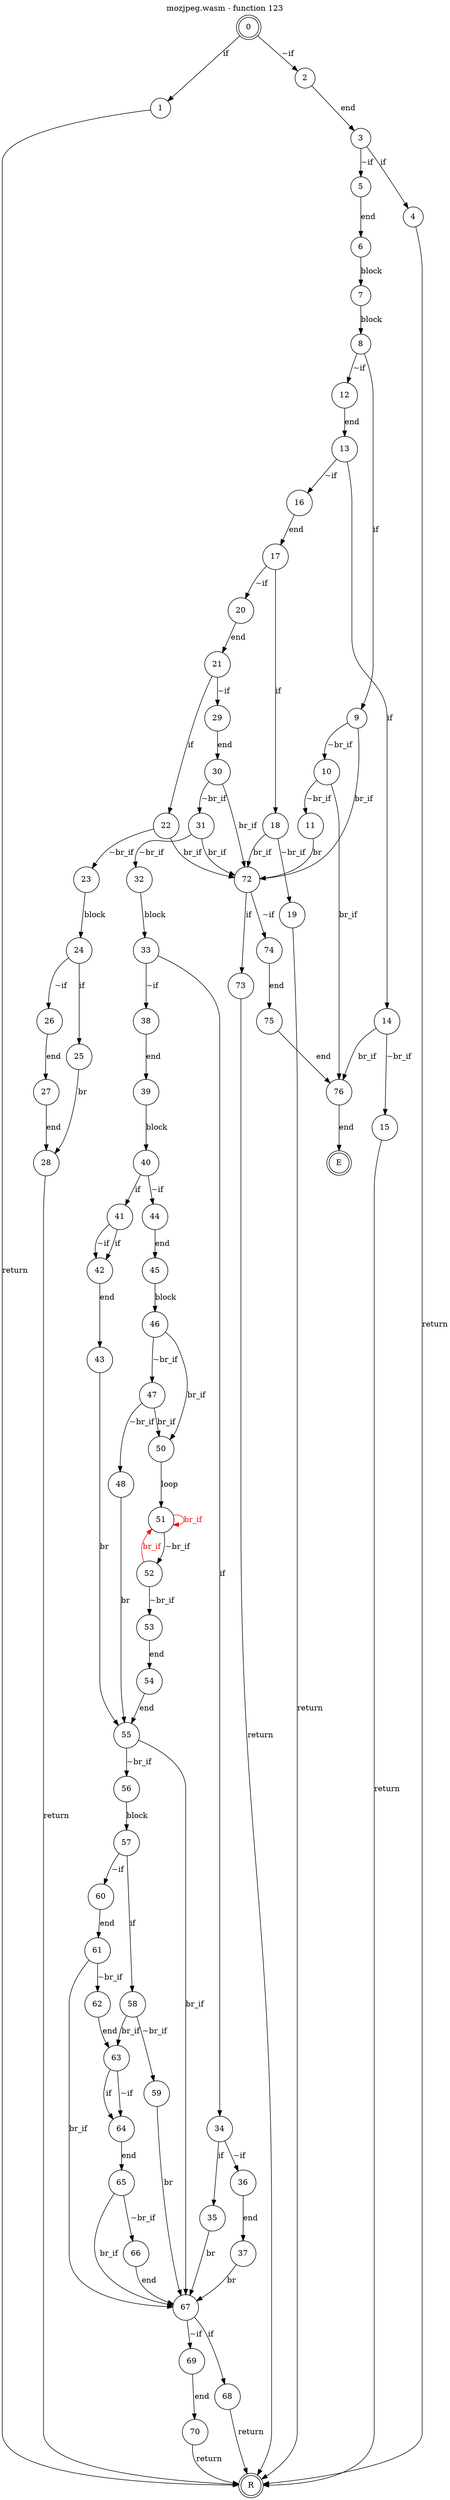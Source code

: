 digraph finite_state_machine {
    label = "mozjpeg.wasm - function 123"
    labelloc =  t
    labelfontsize = 16
    labelfontcolor = black
    labelfontname = "Helvetica"
    node [shape = doublecircle]; 0 E R ;
    node [shape = circle];
    0 -> 1[label="if"];
    0 -> 2[label="~if"];
    1 -> R[label="return"];
    2 -> 3[label="end"];
    3 -> 4[label="if"];
    3 -> 5[label="~if"];
    4 -> R[label="return"];
    5 -> 6[label="end"];
    6 -> 7[label="block"];
    7 -> 8[label="block"];
    8 -> 9[label="if"];
    8 -> 12[label="~if"];
    9 -> 10[label="~br_if"];
    9 -> 72[label="br_if"];
    10 -> 11[label="~br_if"];
    10 -> 76[label="br_if"];
    11 -> 72[label="br"];
    12 -> 13[label="end"];
    13 -> 14[label="if"];
    13 -> 16[label="~if"];
    14 -> 15[label="~br_if"];
    14 -> 76[label="br_if"];
    15 -> R[label="return"];
    16 -> 17[label="end"];
    17 -> 18[label="if"];
    17 -> 20[label="~if"];
    18 -> 19[label="~br_if"];
    18 -> 72[label="br_if"];
    19 -> R[label="return"];
    20 -> 21[label="end"];
    21 -> 22[label="if"];
    21 -> 29[label="~if"];
    22 -> 23[label="~br_if"];
    22 -> 72[label="br_if"];
    23 -> 24[label="block"];
    24 -> 25[label="if"];
    24 -> 26[label="~if"];
    25 -> 28[label="br"];
    26 -> 27[label="end"];
    27 -> 28[label="end"];
    28 -> R[label="return"];
    29 -> 30[label="end"];
    30 -> 31[label="~br_if"];
    30 -> 72[label="br_if"];
    31 -> 32[label="~br_if"];
    31 -> 72[label="br_if"];
    32 -> 33[label="block"];
    33 -> 34[label="if"];
    33 -> 38[label="~if"];
    34 -> 35[label="if"];
    34 -> 36[label="~if"];
    35 -> 67[label="br"];
    36 -> 37[label="end"];
    37 -> 67[label="br"];
    38 -> 39[label="end"];
    39 -> 40[label="block"];
    40 -> 41[label="if"];
    40 -> 44[label="~if"];
    41 -> 42[label="if"];
    41 -> 42[label="~if"];
    42 -> 43[label="end"];
    43 -> 55[label="br"];
    44 -> 45[label="end"];
    45 -> 46[label="block"];
    46 -> 47[label="~br_if"];
    46 -> 50[label="br_if"];
    47 -> 48[label="~br_if"];
    47 -> 50[label="br_if"];
    48 -> 55[label="br"];
    50 -> 51[label="loop"];
    51 -> 52[label="~br_if"];
    51 -> 51[color="red" fontcolor="red" label="br_if"];
    52 -> 53[label="~br_if"];
    52 -> 51[color="red" fontcolor="red" label="br_if"];
    53 -> 54[label="end"];
    54 -> 55[label="end"];
    55 -> 56[label="~br_if"];
    55 -> 67[label="br_if"];
    56 -> 57[label="block"];
    57 -> 58[label="if"];
    57 -> 60[label="~if"];
    58 -> 59[label="~br_if"];
    58 -> 63[label="br_if"];
    59 -> 67[label="br"];
    60 -> 61[label="end"];
    61 -> 62[label="~br_if"];
    61 -> 67[label="br_if"];
    62 -> 63[label="end"];
    63 -> 64[label="if"];
    63 -> 64[label="~if"];
    64 -> 65[label="end"];
    65 -> 66[label="~br_if"];
    65 -> 67[label="br_if"];
    66 -> 67[label="end"];
    67 -> 68[label="if"];
    67 -> 69[label="~if"];
    68 -> R[label="return"];
    69 -> 70[label="end"];
    70 -> R[label="return"];
    72 -> 73[label="if"];
    72 -> 74[label="~if"];
    73 -> R[label="return"];
    74 -> 75[label="end"];
    75 -> 76[label="end"];
    76 -> E[label="end"];
}
